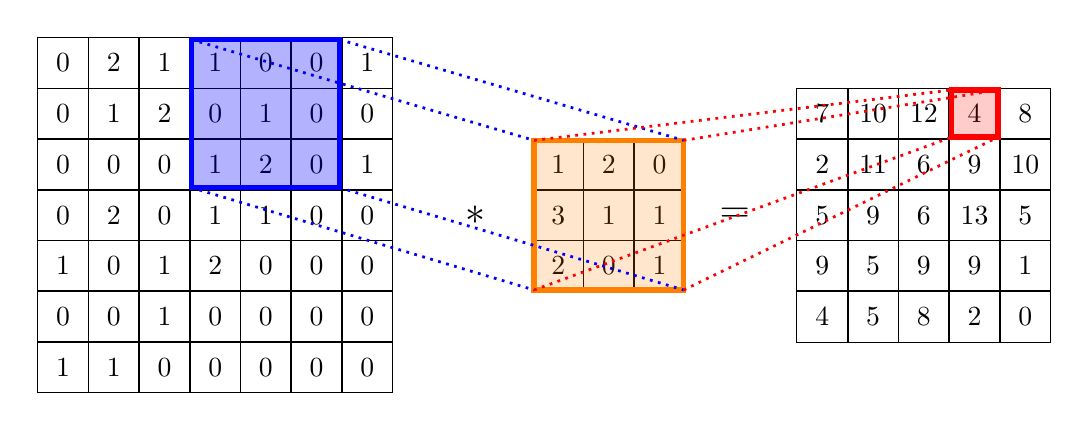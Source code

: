 \begin{tikzpicture}[scale=1.0]

  \matrix [nodes=draw,column sep=-0.2mm, row sep=-0.2mm, minimum size=6.5mm]
  {
    \node {0}; & \node{2}; & \node {1}; & \node{1}; & \node{0}; & \node{0}; & \node{1}; \\
    \node {0}; & \node{1}; & \node {2}; & \node{0}; & \node{1}; & \node{0}; & \node{0}; \\
    \node {0}; & \node{0}; & \node {0}; & \node{1}; & \node{2}; & \node{0}; & \node{1}; \\
    \node {0}; & \node{2}; & \node {0}; & \node{1}; & \node{1}; & \node{0}; & \node{0}; \\
    \node {1}; & \node{0}; & \node {1}; & \node{2}; & \node{0}; & \node{0}; & \node{0}; \\
    \node {0}; & \node{0}; & \node {1}; & \node{0}; & \node{0}; & \node{0}; & \node{0}; \\
    \node {1}; & \node{1}; & \node {0}; & \node{0}; & \node{0}; & \node{0}; & \node{0}; \\
  };


  % coordinates for coloring filter in array
  \coordinate (A) at (-0.3,0.35);
  \coordinate (B) at (1.58,0.35);
  \coordinate (C) at (1.58,2.23);
  \coordinate (D) at (-0.3,2.23);
  \fill[blue, opacity=0.3] (A)--(B)--(C)--(D)--cycle;
  \draw[blue, line width=2] (A)--(B)--(C)--(D)--cycle;
  \begin{scope}[shift={(3.3,0)}]
    \node[] at (0,0) {\Large $\ast$};
  \end{scope}[shift={(2.5,0)}]

  \begin{scope}[shift={(5,0)}]

    %\matrix [matrix of math nodes,left delimiter={[},right
    %delimiter={]}]
    \matrix [nodes=draw,column sep=-0.2mm, row sep=-0.2mm, minimum size=6.5mm]
    {
      \node{1};  & \node{2};   & \node{0};  \\
      \node{3};  & \node{1};   & \node{1};  \\
      \node{2};  & \node{0};   & \node{1}; \\
    };
    \coordinate (A1) at (-0.95,-0.95);
    \coordinate (B1) at (0.95,-0.95);
    \coordinate (C1) at (0.95,0.95);
    \coordinate (D1) at (-0.95,0.95);
    \fill[orange, opacity=0.2] (A1)--(B1)--(C1)--(D1)--cycle;
    \draw[orange, line width=2] (A1)--(B1)--(C1)--(D1)--cycle;
  \end{scope}

  \draw[dotted, line width=1, color=blue] (A)--(A1);
  \draw[dotted, line width=1, color=blue] (B)--(B1);
  \draw[dotted, line width=1, color=blue] (C)--(C1);
  \draw[dotted, line width=1, color=blue] (D)--(D1);

  \begin{scope}[shift={(6.6,0)}]
    \node[] at (0,0) {\Large $=$};
  \end{scope}[shift={(2.5,0)}]

  \begin{scope}[shift={(9,0)}]

    %\matrix [matrix of math nodes,left delimiter={[},right
    %delimiter={]}]
    \matrix [nodes=draw,column sep=-0.2mm, row sep=-0.2mm, minimum size=6.5mm]
    {
      \node{7};  & \node{10};   & \node{12}; & \node{4};   & \node{8};  \\
      \node{2};  & \node{11};   & \node{6};  & \node{9};   & \node{10};  \\
      \node{5};  & \node{9};    & \node{6};  & \node{13} ; & \node{5};  \\
      \node{9};  & \node{5};    & \node{9};  & \node{9}  ; & \node{1};  \\
      \node{4};  & \node{5};    & \node{8};  & \node{2}  ; & \node{0};  \\
    };
    \coordinate (A2) at (0.35,0.99);
    \coordinate (B2) at (0.94,0.99);
    \coordinate (C2) at (0.94,1.59);
    \coordinate (D2) at (0.35,1.59);
    \fill[red, opacity=0.2] (A2)--(B2)--(C2)--(D2)--cycle;
    \draw[red, line width=2] (A2)--(B2)--(C2)--(D2)--cycle;
  \end{scope}

  \draw[dotted, line width=1, color=red] (A1)--(A2);
  \draw[dotted, line width=1, color=red] (B1)--(B2);
  \draw[dotted, line width=1, color=red] (C1)--(C2);
  \draw[dotted, line width=1, color=red] (D1)--(D2);
\end{tikzpicture}